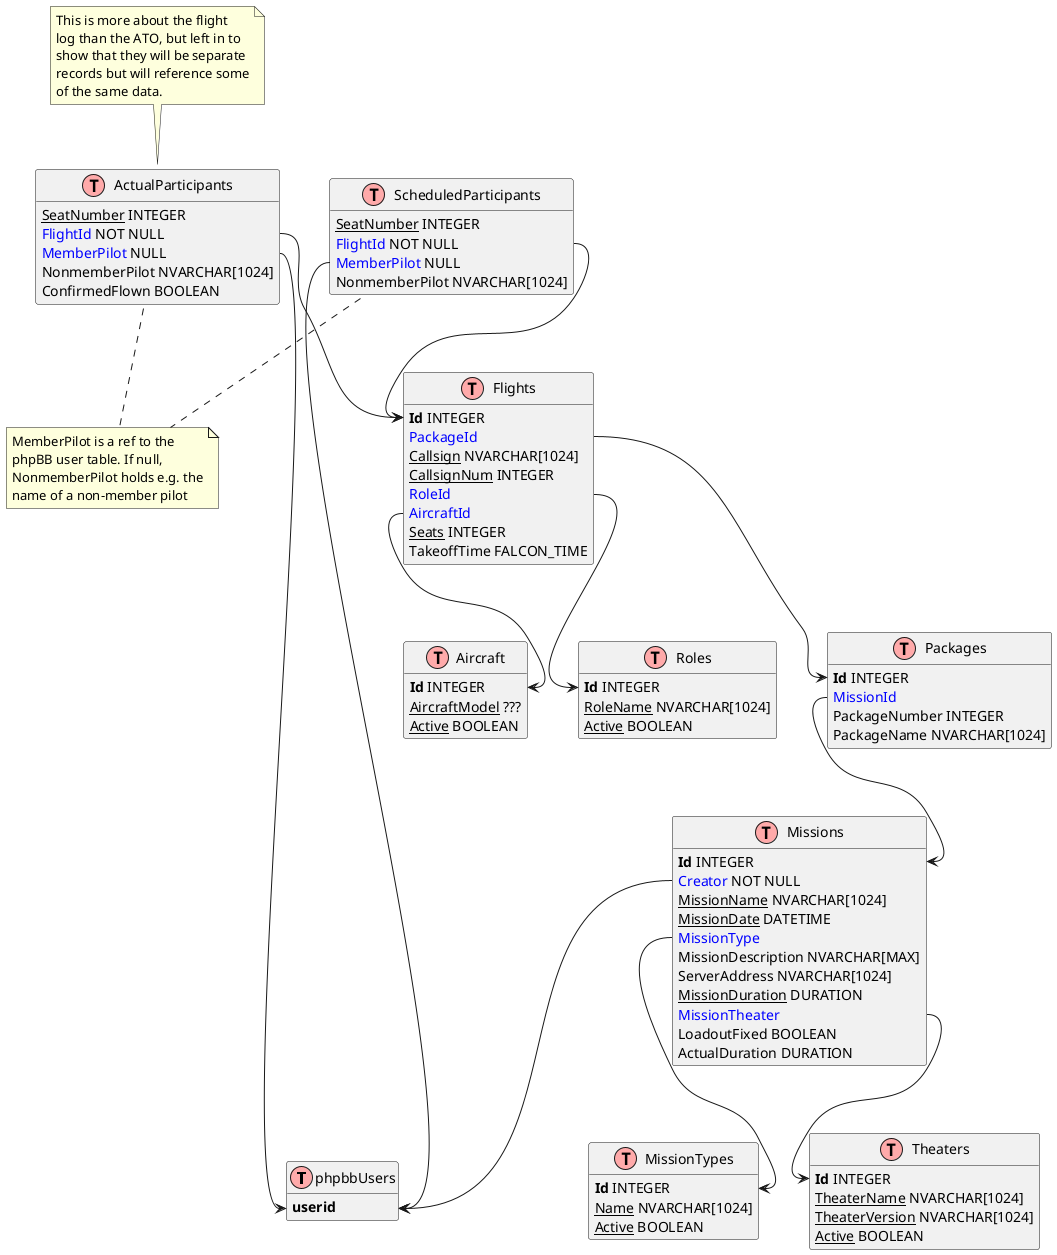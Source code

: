 @startuml
' Taken from https://gist.github.com/QuantumGhost/0955a45383a0b6c0bc24f9654b3cb561
!define Table(name,desc) class name as "desc" << (T,#FFAAAA) >>
' we use bold for primary key
' green color for unique
' and underscore for not_null
!define primary_key(x) <b>x</b>
!define unique(x) <color:green>x</color>
!define not_null(x) <u>x</u>
!define foreign_key(x) <color:blue>x</color>
' other tags available:
' <i></i>
' <back:COLOR></color>, where color is a color name or html color code
' (#FFAACC)
' see: http://plantuml.com/classes.html#More
hide methods
hide stereotypes

' TODO: Add modification/version fields to all of these?
' TODO: Do any of these need an "active"?

Table(phpbbUsers, "phpbbUsers") {
  primary_key(userid)
}

Table(Theaters, "Theaters") {
  primary_key(Id) INTEGER
  not_null(TheaterName) NVARCHAR[1024]
  not_null(TheaterVersion) NVARCHAR[1024]
  not_null(Active) BOOLEAN
}

Table(MissionTypes, "MissionTypes") {
  primary_key(Id) INTEGER
  not_null(Name) NVARCHAR[1024]
  not_null(Active) BOOLEAN
}

Table(Missions, "Missions") {
  primary_key(Id) INTEGER
  foreign_key(Creator) NOT NULL
  not_null(MissionName) NVARCHAR[1024]
  not_null(MissionDate) DATETIME
  foreign_key(MissionType)
  MissionDescription NVARCHAR[MAX]
  ServerAddress NVARCHAR[1024]
  not_null(MissionDuration) DURATION
  foreigh_key(MissionType)
  foreign_key(MissionTheater)
  LoadoutFixed BOOLEAN
  ActualDuration DURATION
}

Missions::Creator --> phpbbUsers::userid
Missions::Theater --> Theaters::Id
Missions::MissionType --> MissionTypes::Id

Table(Packages, "Packages") {
  primary_key(Id) INTEGER
  foreign_key(MissionId)
  PackageNumber INTEGER
  PackageName NVARCHAR[1024]
}

Packages::MissionId --> Missions::Id

Table(Roles, "Roles") {
  primary_key(Id) INTEGER
  not_null(RoleName) NVARCHAR[1024]
  not_null(Active) BOOLEAN
}

Table(Aircraft, "Aircraft") {
  primary_key(Id) INTEGER
  not_null(AircraftModel) ???
  not_null(Active) BOOLEAN
}

Table(Flights, "Flights") {
  primary_key(Id) INTEGER
  foreign_key(PackageId)
  not_null(Callsign) NVARCHAR[1024]
  not_null(CallsignNum) INTEGER
  foreign_key(RoleId)
  foreign_key(AircraftId)
  not_null(Seats) INTEGER
  TakeoffTime FALCON_TIME
}

Flights::PackageId --> Packages::Id
Flights::RoleId --> Roles::Id
Flights::AircraftId --> Aircraft::Id


Table(ScheduledParticipants, "ScheduledParticipants") {
  not_null(SeatNumber) INTEGER
  foreign_key(FlightId) NOT NULL
  foreign_key(MemberPilot) NULL
  NonmemberPilot NVARCHAR[1024]
}

ScheduledParticipants::FlightId --> Flights::Id
ScheduledParticipants::MemberPilot --> phpbbUsers::userid

' Below this point we're into flight log, not ATO

Table(ActualParticipants, "ActualParticipants") {
  not_null(SeatNumber) INTEGER
  foreign_key(FlightId) NOT NULL
  foreign_key(MemberPilot) NULL
  NonmemberPilot NVARCHAR[1024]
  ConfirmedFlown BOOLEAN
}

ActualParticipants::FlightId --> Flights::Id
ActualParticipants::MemberPilot --> phpbbUsers::userid

note as PilotNote
MemberPilot is a ref to the
phpBB user table. If null,
NonmemberPilot holds e.g. the
name of a non-member pilot
end note

ActualParticipants .. PilotNote
ScheduledParticipants .. PilotNote

note as ActualParticipantsNote
This is more about the flight
log than the ATO, but left in to
show that they will be separate
records but will reference some
of the same data.
end note

ActualParticipantsNote .. ActualParticipants

' relationships
' one-to-one relationship
' one to may relationship
' user --> session : "A user may have\n many sessions"
' many to many relationship
' Add mark if you like
' user "1" --> "*" user_group : "A user may be \nin many groups"
' group "1" --> "0..N" user_group : "A group may \ncontain many users"

@enduml

